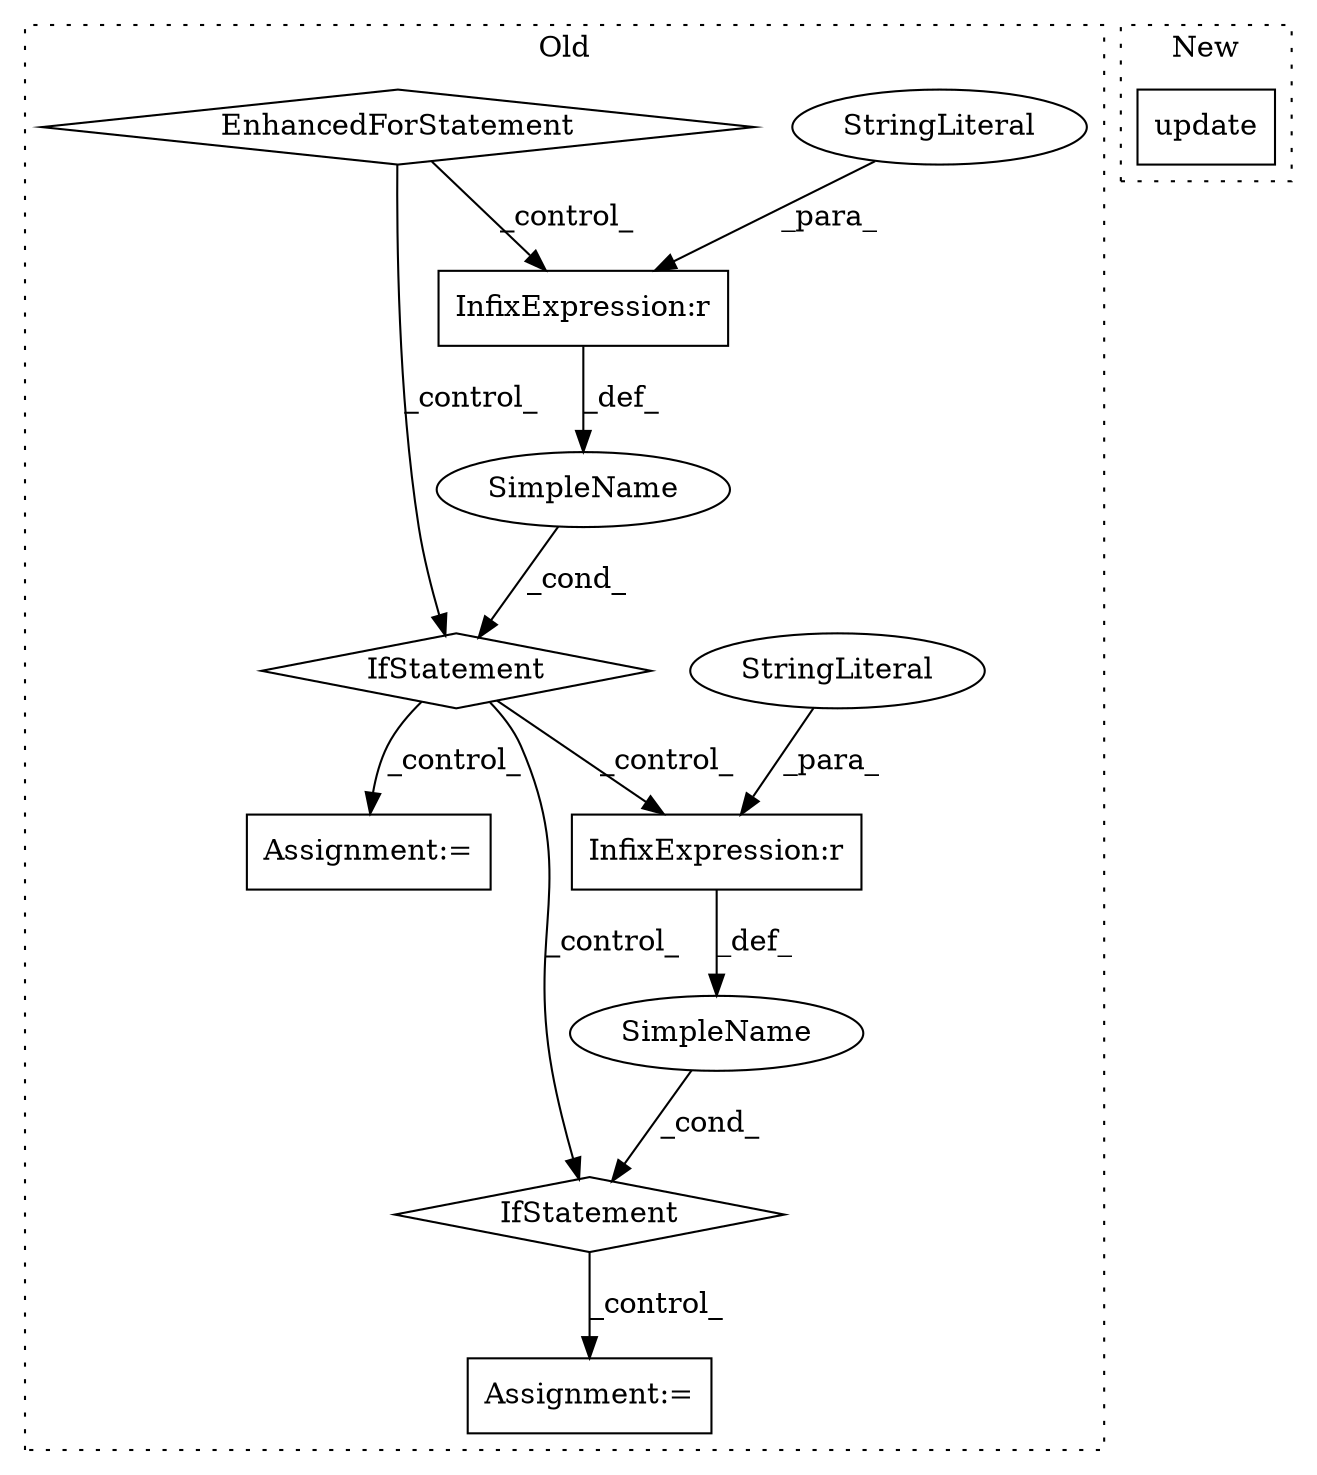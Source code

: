 digraph G {
subgraph cluster0 {
1 [label="IfStatement" a="25" s="336,376" l="4,2" shape="diamond"];
3 [label="Assignment:=" a="7" s="532" l="1" shape="box"];
4 [label="SimpleName" a="42" s="" l="" shape="ellipse"];
5 [label="InfixExpression:r" a="27" s="359" l="4" shape="box"];
6 [label="Assignment:=" a="7" s="407" l="1" shape="box"];
7 [label="StringLiteral" a="45" s="363" l="13" shape="ellipse"];
8 [label="IfStatement" a="25" s="465,501" l="4,2" shape="diamond"];
9 [label="SimpleName" a="42" s="" l="" shape="ellipse"];
10 [label="InfixExpression:r" a="27" s="488" l="4" shape="box"];
11 [label="StringLiteral" a="45" s="492" l="9" shape="ellipse"];
12 [label="EnhancedForStatement" a="70" s="240,326" l="53,2" shape="diamond"];
label = "Old";
style="dotted";
}
subgraph cluster1 {
2 [label="update" a="32" s="332,349" l="7,1" shape="box"];
label = "New";
style="dotted";
}
1 -> 6 [label="_control_"];
1 -> 8 [label="_control_"];
1 -> 10 [label="_control_"];
4 -> 1 [label="_cond_"];
5 -> 4 [label="_def_"];
7 -> 5 [label="_para_"];
8 -> 3 [label="_control_"];
9 -> 8 [label="_cond_"];
10 -> 9 [label="_def_"];
11 -> 10 [label="_para_"];
12 -> 1 [label="_control_"];
12 -> 5 [label="_control_"];
}
